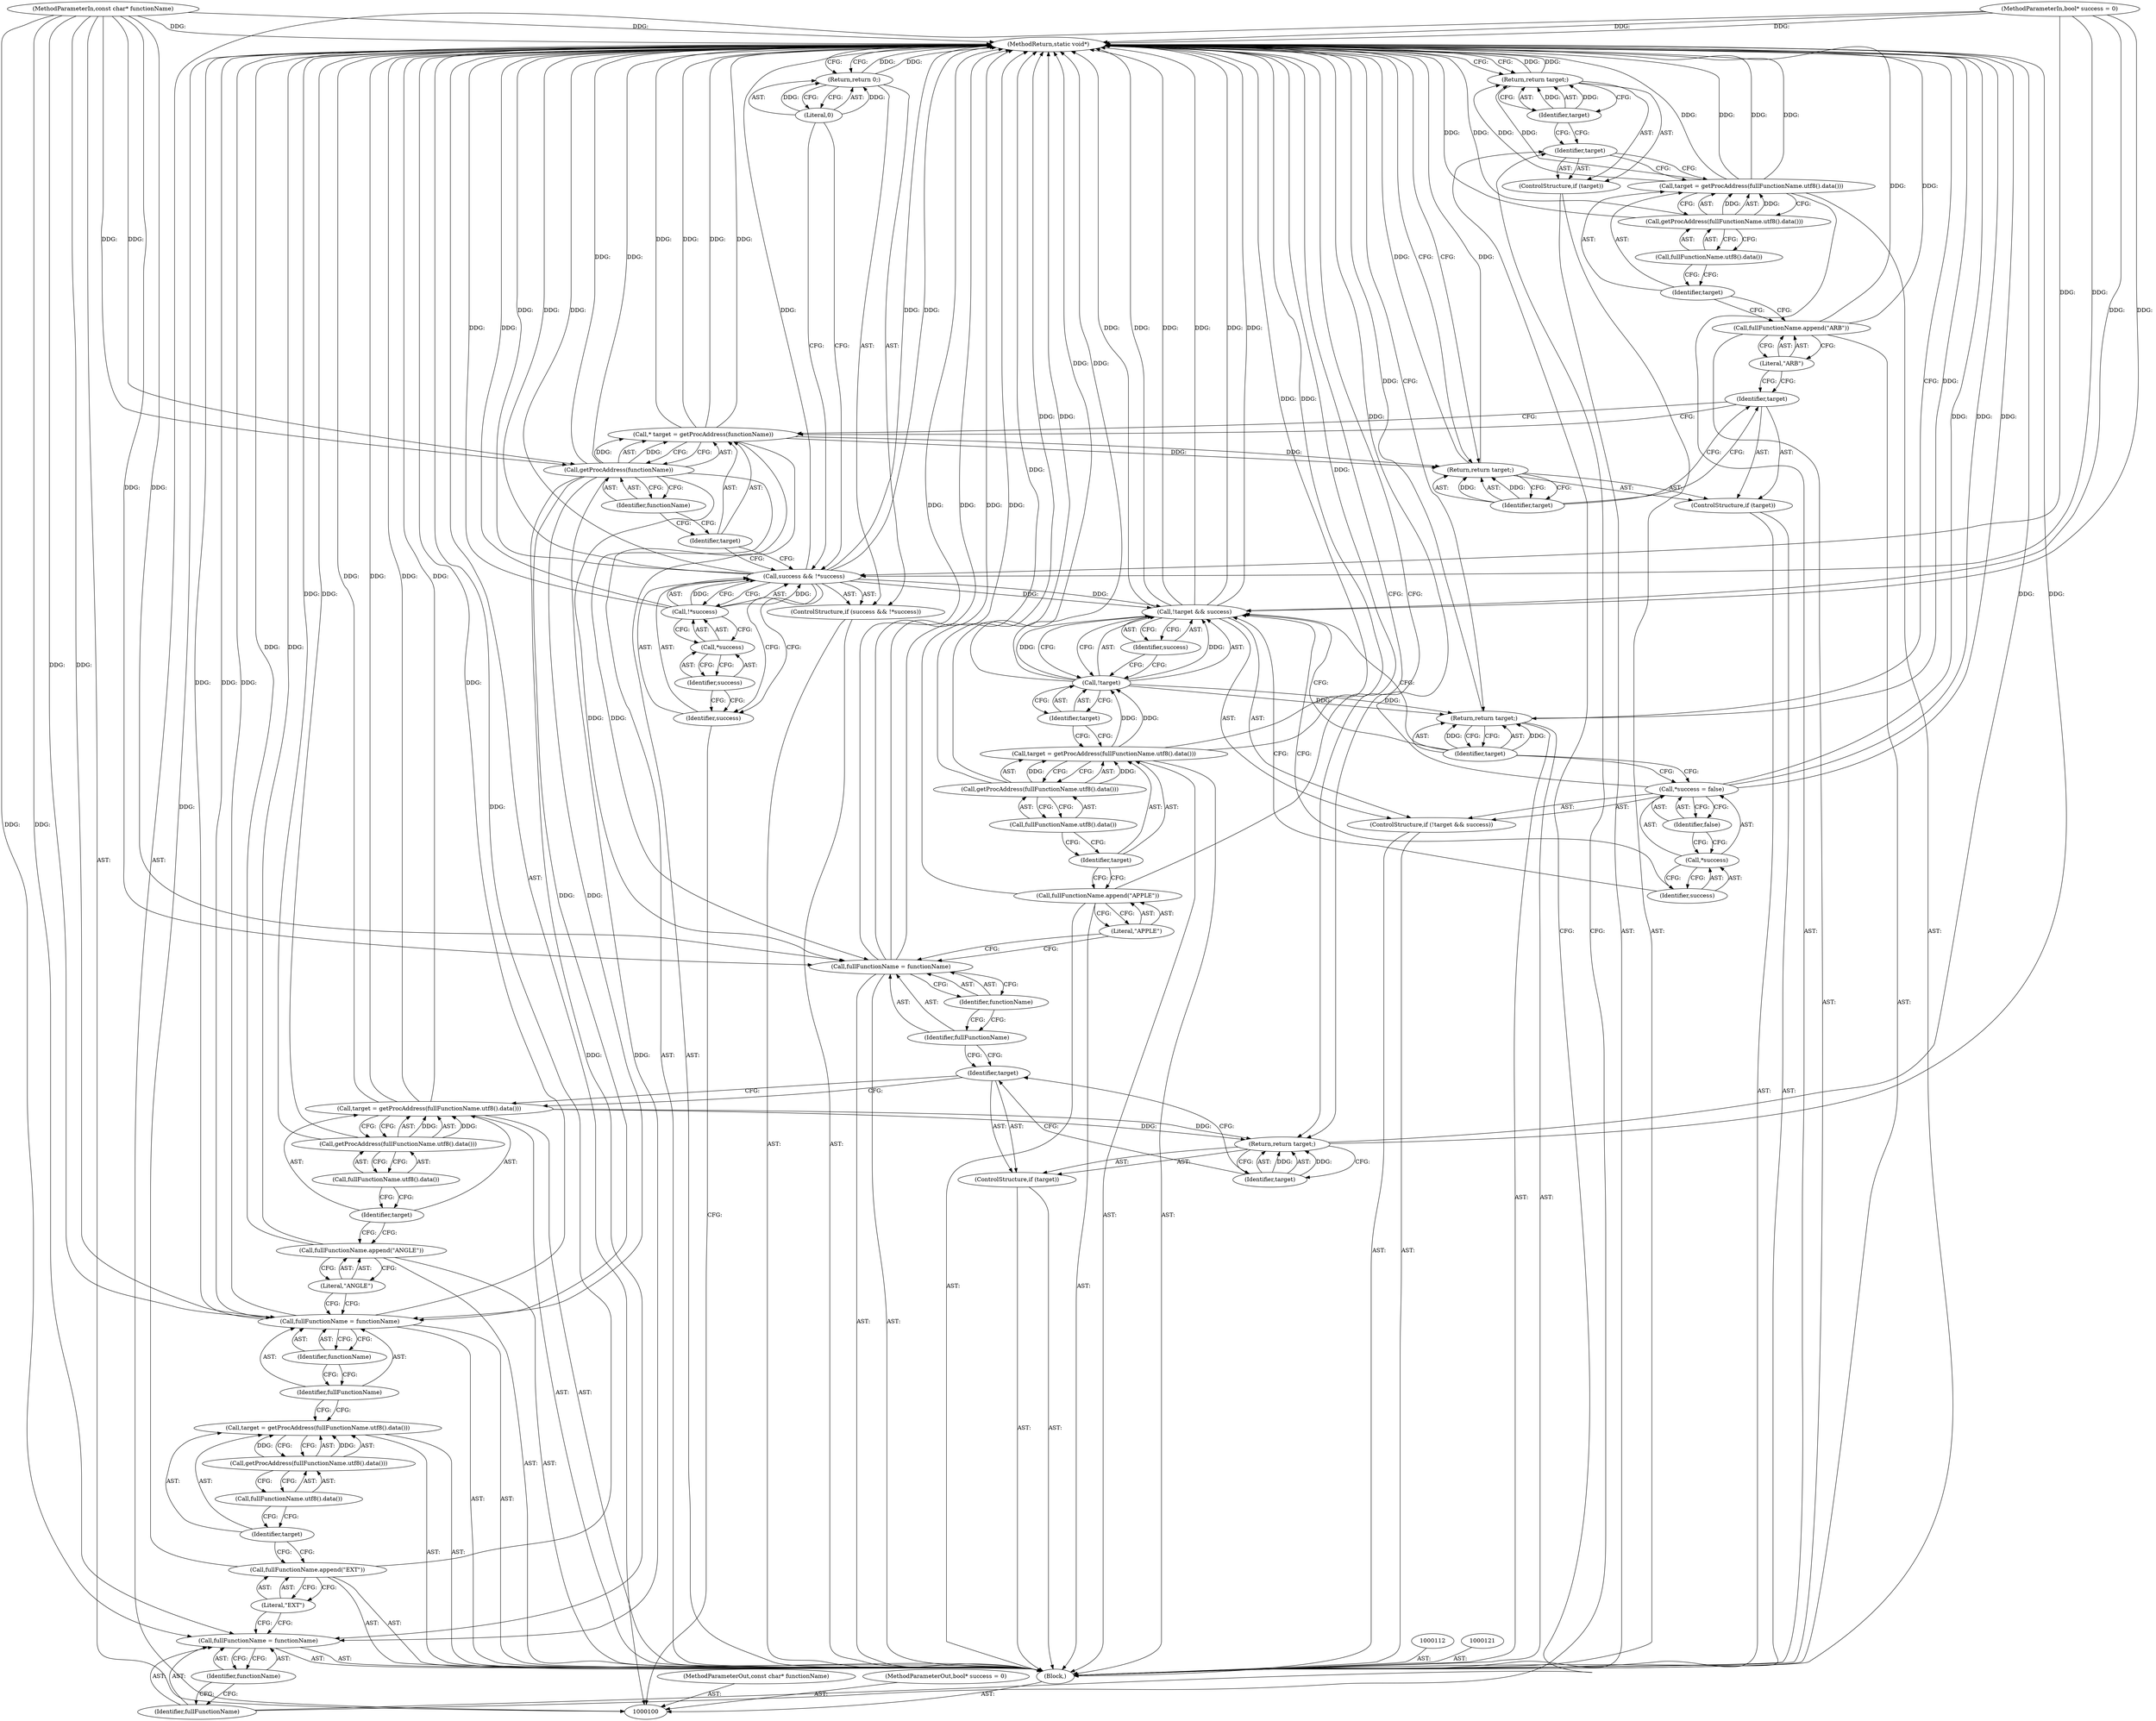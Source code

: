 digraph "0_Chrome_9f5ebcc99c8cd3a19be087be38f14c99cfe9e006" {
"1000174" [label="(MethodReturn,static void*)"];
"1000101" [label="(MethodParameterIn,const char* functionName)"];
"1000214" [label="(MethodParameterOut,const char* functionName)"];
"1000102" [label="(MethodParameterIn,bool* success = 0)"];
"1000215" [label="(MethodParameterOut,bool* success = 0)"];
"1000123" [label="(Literal,\"ARB\")"];
"1000122" [label="(Call,fullFunctionName.append(\"ARB\"))"];
"1000126" [label="(Call,getProcAddress(fullFunctionName.utf8().data()))"];
"1000127" [label="(Call,fullFunctionName.utf8().data())"];
"1000124" [label="(Call,target = getProcAddress(fullFunctionName.utf8().data()))"];
"1000125" [label="(Identifier,target)"];
"1000128" [label="(ControlStructure,if (target))"];
"1000129" [label="(Identifier,target)"];
"1000131" [label="(Identifier,target)"];
"1000130" [label="(Return,return target;)"];
"1000134" [label="(Identifier,functionName)"];
"1000132" [label="(Call,fullFunctionName = functionName)"];
"1000133" [label="(Identifier,fullFunctionName)"];
"1000136" [label="(Literal,\"EXT\")"];
"1000135" [label="(Call,fullFunctionName.append(\"EXT\"))"];
"1000139" [label="(Call,getProcAddress(fullFunctionName.utf8().data()))"];
"1000140" [label="(Call,fullFunctionName.utf8().data())"];
"1000137" [label="(Call,target = getProcAddress(fullFunctionName.utf8().data()))"];
"1000138" [label="(Identifier,target)"];
"1000103" [label="(Block,)"];
"1000143" [label="(Identifier,functionName)"];
"1000141" [label="(Call,fullFunctionName = functionName)"];
"1000142" [label="(Identifier,fullFunctionName)"];
"1000145" [label="(Literal,\"ANGLE\")"];
"1000144" [label="(Call,fullFunctionName.append(\"ANGLE\"))"];
"1000148" [label="(Call,getProcAddress(fullFunctionName.utf8().data()))"];
"1000149" [label="(Call,fullFunctionName.utf8().data())"];
"1000146" [label="(Call,target = getProcAddress(fullFunctionName.utf8().data()))"];
"1000147" [label="(Identifier,target)"];
"1000150" [label="(ControlStructure,if (target))"];
"1000151" [label="(Identifier,target)"];
"1000153" [label="(Identifier,target)"];
"1000152" [label="(Return,return target;)"];
"1000156" [label="(Identifier,functionName)"];
"1000154" [label="(Call,fullFunctionName = functionName)"];
"1000155" [label="(Identifier,fullFunctionName)"];
"1000158" [label="(Literal,\"APPLE\")"];
"1000157" [label="(Call,fullFunctionName.append(\"APPLE\"))"];
"1000161" [label="(Call,getProcAddress(fullFunctionName.utf8().data()))"];
"1000162" [label="(Call,fullFunctionName.utf8().data())"];
"1000159" [label="(Call,target = getProcAddress(fullFunctionName.utf8().data()))"];
"1000160" [label="(Identifier,target)"];
"1000107" [label="(Call,!*success)"];
"1000108" [label="(Call,*success)"];
"1000109" [label="(Identifier,success)"];
"1000104" [label="(ControlStructure,if (success && !*success))"];
"1000105" [label="(Call,success && !*success)"];
"1000106" [label="(Identifier,success)"];
"1000167" [label="(Identifier,success)"];
"1000163" [label="(ControlStructure,if (!target && success))"];
"1000164" [label="(Call,!target && success)"];
"1000165" [label="(Call,!target)"];
"1000166" [label="(Identifier,target)"];
"1000171" [label="(Identifier,false)"];
"1000168" [label="(Call,*success = false)"];
"1000169" [label="(Call,*success)"];
"1000170" [label="(Identifier,success)"];
"1000173" [label="(Identifier,target)"];
"1000172" [label="(Return,return target;)"];
"1000111" [label="(Literal,0)"];
"1000110" [label="(Return,return 0;)"];
"1000114" [label="(Identifier,target)"];
"1000115" [label="(Call,getProcAddress(functionName))"];
"1000116" [label="(Identifier,functionName)"];
"1000113" [label="(Call,* target = getProcAddress(functionName))"];
"1000117" [label="(ControlStructure,if (target))"];
"1000118" [label="(Identifier,target)"];
"1000120" [label="(Identifier,target)"];
"1000119" [label="(Return,return target;)"];
"1000174" -> "1000100"  [label="AST: "];
"1000174" -> "1000110"  [label="CFG: "];
"1000174" -> "1000119"  [label="CFG: "];
"1000174" -> "1000130"  [label="CFG: "];
"1000174" -> "1000152"  [label="CFG: "];
"1000174" -> "1000172"  [label="CFG: "];
"1000152" -> "1000174"  [label="DDG: "];
"1000119" -> "1000174"  [label="DDG: "];
"1000172" -> "1000174"  [label="DDG: "];
"1000130" -> "1000174"  [label="DDG: "];
"1000110" -> "1000174"  [label="DDG: "];
"1000141" -> "1000174"  [label="DDG: "];
"1000141" -> "1000174"  [label="DDG: "];
"1000124" -> "1000174"  [label="DDG: "];
"1000124" -> "1000174"  [label="DDG: "];
"1000107" -> "1000174"  [label="DDG: "];
"1000105" -> "1000174"  [label="DDG: "];
"1000105" -> "1000174"  [label="DDG: "];
"1000105" -> "1000174"  [label="DDG: "];
"1000168" -> "1000174"  [label="DDG: "];
"1000168" -> "1000174"  [label="DDG: "];
"1000157" -> "1000174"  [label="DDG: "];
"1000113" -> "1000174"  [label="DDG: "];
"1000113" -> "1000174"  [label="DDG: "];
"1000165" -> "1000174"  [label="DDG: "];
"1000126" -> "1000174"  [label="DDG: "];
"1000102" -> "1000174"  [label="DDG: "];
"1000154" -> "1000174"  [label="DDG: "];
"1000154" -> "1000174"  [label="DDG: "];
"1000164" -> "1000174"  [label="DDG: "];
"1000164" -> "1000174"  [label="DDG: "];
"1000164" -> "1000174"  [label="DDG: "];
"1000144" -> "1000174"  [label="DDG: "];
"1000148" -> "1000174"  [label="DDG: "];
"1000146" -> "1000174"  [label="DDG: "];
"1000146" -> "1000174"  [label="DDG: "];
"1000135" -> "1000174"  [label="DDG: "];
"1000101" -> "1000174"  [label="DDG: "];
"1000122" -> "1000174"  [label="DDG: "];
"1000161" -> "1000174"  [label="DDG: "];
"1000159" -> "1000174"  [label="DDG: "];
"1000115" -> "1000174"  [label="DDG: "];
"1000101" -> "1000100"  [label="AST: "];
"1000101" -> "1000174"  [label="DDG: "];
"1000101" -> "1000115"  [label="DDG: "];
"1000101" -> "1000132"  [label="DDG: "];
"1000101" -> "1000141"  [label="DDG: "];
"1000101" -> "1000154"  [label="DDG: "];
"1000214" -> "1000100"  [label="AST: "];
"1000102" -> "1000100"  [label="AST: "];
"1000102" -> "1000174"  [label="DDG: "];
"1000102" -> "1000105"  [label="DDG: "];
"1000102" -> "1000164"  [label="DDG: "];
"1000215" -> "1000100"  [label="AST: "];
"1000123" -> "1000122"  [label="AST: "];
"1000123" -> "1000118"  [label="CFG: "];
"1000122" -> "1000123"  [label="CFG: "];
"1000122" -> "1000103"  [label="AST: "];
"1000122" -> "1000123"  [label="CFG: "];
"1000123" -> "1000122"  [label="AST: "];
"1000125" -> "1000122"  [label="CFG: "];
"1000122" -> "1000174"  [label="DDG: "];
"1000126" -> "1000124"  [label="AST: "];
"1000126" -> "1000127"  [label="CFG: "];
"1000127" -> "1000126"  [label="AST: "];
"1000124" -> "1000126"  [label="CFG: "];
"1000126" -> "1000174"  [label="DDG: "];
"1000126" -> "1000124"  [label="DDG: "];
"1000127" -> "1000126"  [label="AST: "];
"1000127" -> "1000125"  [label="CFG: "];
"1000126" -> "1000127"  [label="CFG: "];
"1000124" -> "1000103"  [label="AST: "];
"1000124" -> "1000126"  [label="CFG: "];
"1000125" -> "1000124"  [label="AST: "];
"1000126" -> "1000124"  [label="AST: "];
"1000129" -> "1000124"  [label="CFG: "];
"1000124" -> "1000174"  [label="DDG: "];
"1000124" -> "1000174"  [label="DDG: "];
"1000126" -> "1000124"  [label="DDG: "];
"1000124" -> "1000130"  [label="DDG: "];
"1000125" -> "1000124"  [label="AST: "];
"1000125" -> "1000122"  [label="CFG: "];
"1000127" -> "1000125"  [label="CFG: "];
"1000128" -> "1000103"  [label="AST: "];
"1000129" -> "1000128"  [label="AST: "];
"1000130" -> "1000128"  [label="AST: "];
"1000129" -> "1000128"  [label="AST: "];
"1000129" -> "1000124"  [label="CFG: "];
"1000131" -> "1000129"  [label="CFG: "];
"1000133" -> "1000129"  [label="CFG: "];
"1000131" -> "1000130"  [label="AST: "];
"1000131" -> "1000129"  [label="CFG: "];
"1000130" -> "1000131"  [label="CFG: "];
"1000131" -> "1000130"  [label="DDG: "];
"1000130" -> "1000128"  [label="AST: "];
"1000130" -> "1000131"  [label="CFG: "];
"1000131" -> "1000130"  [label="AST: "];
"1000174" -> "1000130"  [label="CFG: "];
"1000130" -> "1000174"  [label="DDG: "];
"1000131" -> "1000130"  [label="DDG: "];
"1000124" -> "1000130"  [label="DDG: "];
"1000134" -> "1000132"  [label="AST: "];
"1000134" -> "1000133"  [label="CFG: "];
"1000132" -> "1000134"  [label="CFG: "];
"1000132" -> "1000103"  [label="AST: "];
"1000132" -> "1000134"  [label="CFG: "];
"1000133" -> "1000132"  [label="AST: "];
"1000134" -> "1000132"  [label="AST: "];
"1000136" -> "1000132"  [label="CFG: "];
"1000115" -> "1000132"  [label="DDG: "];
"1000101" -> "1000132"  [label="DDG: "];
"1000133" -> "1000132"  [label="AST: "];
"1000133" -> "1000129"  [label="CFG: "];
"1000134" -> "1000133"  [label="CFG: "];
"1000136" -> "1000135"  [label="AST: "];
"1000136" -> "1000132"  [label="CFG: "];
"1000135" -> "1000136"  [label="CFG: "];
"1000135" -> "1000103"  [label="AST: "];
"1000135" -> "1000136"  [label="CFG: "];
"1000136" -> "1000135"  [label="AST: "];
"1000138" -> "1000135"  [label="CFG: "];
"1000135" -> "1000174"  [label="DDG: "];
"1000139" -> "1000137"  [label="AST: "];
"1000139" -> "1000140"  [label="CFG: "];
"1000140" -> "1000139"  [label="AST: "];
"1000137" -> "1000139"  [label="CFG: "];
"1000139" -> "1000137"  [label="DDG: "];
"1000140" -> "1000139"  [label="AST: "];
"1000140" -> "1000138"  [label="CFG: "];
"1000139" -> "1000140"  [label="CFG: "];
"1000137" -> "1000103"  [label="AST: "];
"1000137" -> "1000139"  [label="CFG: "];
"1000138" -> "1000137"  [label="AST: "];
"1000139" -> "1000137"  [label="AST: "];
"1000142" -> "1000137"  [label="CFG: "];
"1000139" -> "1000137"  [label="DDG: "];
"1000138" -> "1000137"  [label="AST: "];
"1000138" -> "1000135"  [label="CFG: "];
"1000140" -> "1000138"  [label="CFG: "];
"1000103" -> "1000100"  [label="AST: "];
"1000104" -> "1000103"  [label="AST: "];
"1000112" -> "1000103"  [label="AST: "];
"1000113" -> "1000103"  [label="AST: "];
"1000117" -> "1000103"  [label="AST: "];
"1000121" -> "1000103"  [label="AST: "];
"1000122" -> "1000103"  [label="AST: "];
"1000124" -> "1000103"  [label="AST: "];
"1000128" -> "1000103"  [label="AST: "];
"1000132" -> "1000103"  [label="AST: "];
"1000135" -> "1000103"  [label="AST: "];
"1000137" -> "1000103"  [label="AST: "];
"1000141" -> "1000103"  [label="AST: "];
"1000144" -> "1000103"  [label="AST: "];
"1000146" -> "1000103"  [label="AST: "];
"1000150" -> "1000103"  [label="AST: "];
"1000154" -> "1000103"  [label="AST: "];
"1000157" -> "1000103"  [label="AST: "];
"1000159" -> "1000103"  [label="AST: "];
"1000163" -> "1000103"  [label="AST: "];
"1000172" -> "1000103"  [label="AST: "];
"1000143" -> "1000141"  [label="AST: "];
"1000143" -> "1000142"  [label="CFG: "];
"1000141" -> "1000143"  [label="CFG: "];
"1000141" -> "1000103"  [label="AST: "];
"1000141" -> "1000143"  [label="CFG: "];
"1000142" -> "1000141"  [label="AST: "];
"1000143" -> "1000141"  [label="AST: "];
"1000145" -> "1000141"  [label="CFG: "];
"1000141" -> "1000174"  [label="DDG: "];
"1000141" -> "1000174"  [label="DDG: "];
"1000101" -> "1000141"  [label="DDG: "];
"1000115" -> "1000141"  [label="DDG: "];
"1000142" -> "1000141"  [label="AST: "];
"1000142" -> "1000137"  [label="CFG: "];
"1000143" -> "1000142"  [label="CFG: "];
"1000145" -> "1000144"  [label="AST: "];
"1000145" -> "1000141"  [label="CFG: "];
"1000144" -> "1000145"  [label="CFG: "];
"1000144" -> "1000103"  [label="AST: "];
"1000144" -> "1000145"  [label="CFG: "];
"1000145" -> "1000144"  [label="AST: "];
"1000147" -> "1000144"  [label="CFG: "];
"1000144" -> "1000174"  [label="DDG: "];
"1000148" -> "1000146"  [label="AST: "];
"1000148" -> "1000149"  [label="CFG: "];
"1000149" -> "1000148"  [label="AST: "];
"1000146" -> "1000148"  [label="CFG: "];
"1000148" -> "1000174"  [label="DDG: "];
"1000148" -> "1000146"  [label="DDG: "];
"1000149" -> "1000148"  [label="AST: "];
"1000149" -> "1000147"  [label="CFG: "];
"1000148" -> "1000149"  [label="CFG: "];
"1000146" -> "1000103"  [label="AST: "];
"1000146" -> "1000148"  [label="CFG: "];
"1000147" -> "1000146"  [label="AST: "];
"1000148" -> "1000146"  [label="AST: "];
"1000151" -> "1000146"  [label="CFG: "];
"1000146" -> "1000174"  [label="DDG: "];
"1000146" -> "1000174"  [label="DDG: "];
"1000148" -> "1000146"  [label="DDG: "];
"1000146" -> "1000152"  [label="DDG: "];
"1000147" -> "1000146"  [label="AST: "];
"1000147" -> "1000144"  [label="CFG: "];
"1000149" -> "1000147"  [label="CFG: "];
"1000150" -> "1000103"  [label="AST: "];
"1000151" -> "1000150"  [label="AST: "];
"1000152" -> "1000150"  [label="AST: "];
"1000151" -> "1000150"  [label="AST: "];
"1000151" -> "1000146"  [label="CFG: "];
"1000153" -> "1000151"  [label="CFG: "];
"1000155" -> "1000151"  [label="CFG: "];
"1000153" -> "1000152"  [label="AST: "];
"1000153" -> "1000151"  [label="CFG: "];
"1000152" -> "1000153"  [label="CFG: "];
"1000153" -> "1000152"  [label="DDG: "];
"1000152" -> "1000150"  [label="AST: "];
"1000152" -> "1000153"  [label="CFG: "];
"1000153" -> "1000152"  [label="AST: "];
"1000174" -> "1000152"  [label="CFG: "];
"1000152" -> "1000174"  [label="DDG: "];
"1000153" -> "1000152"  [label="DDG: "];
"1000146" -> "1000152"  [label="DDG: "];
"1000156" -> "1000154"  [label="AST: "];
"1000156" -> "1000155"  [label="CFG: "];
"1000154" -> "1000156"  [label="CFG: "];
"1000154" -> "1000103"  [label="AST: "];
"1000154" -> "1000156"  [label="CFG: "];
"1000155" -> "1000154"  [label="AST: "];
"1000156" -> "1000154"  [label="AST: "];
"1000158" -> "1000154"  [label="CFG: "];
"1000154" -> "1000174"  [label="DDG: "];
"1000154" -> "1000174"  [label="DDG: "];
"1000101" -> "1000154"  [label="DDG: "];
"1000115" -> "1000154"  [label="DDG: "];
"1000155" -> "1000154"  [label="AST: "];
"1000155" -> "1000151"  [label="CFG: "];
"1000156" -> "1000155"  [label="CFG: "];
"1000158" -> "1000157"  [label="AST: "];
"1000158" -> "1000154"  [label="CFG: "];
"1000157" -> "1000158"  [label="CFG: "];
"1000157" -> "1000103"  [label="AST: "];
"1000157" -> "1000158"  [label="CFG: "];
"1000158" -> "1000157"  [label="AST: "];
"1000160" -> "1000157"  [label="CFG: "];
"1000157" -> "1000174"  [label="DDG: "];
"1000161" -> "1000159"  [label="AST: "];
"1000161" -> "1000162"  [label="CFG: "];
"1000162" -> "1000161"  [label="AST: "];
"1000159" -> "1000161"  [label="CFG: "];
"1000161" -> "1000174"  [label="DDG: "];
"1000161" -> "1000159"  [label="DDG: "];
"1000162" -> "1000161"  [label="AST: "];
"1000162" -> "1000160"  [label="CFG: "];
"1000161" -> "1000162"  [label="CFG: "];
"1000159" -> "1000103"  [label="AST: "];
"1000159" -> "1000161"  [label="CFG: "];
"1000160" -> "1000159"  [label="AST: "];
"1000161" -> "1000159"  [label="AST: "];
"1000166" -> "1000159"  [label="CFG: "];
"1000159" -> "1000174"  [label="DDG: "];
"1000161" -> "1000159"  [label="DDG: "];
"1000159" -> "1000165"  [label="DDG: "];
"1000160" -> "1000159"  [label="AST: "];
"1000160" -> "1000157"  [label="CFG: "];
"1000162" -> "1000160"  [label="CFG: "];
"1000107" -> "1000105"  [label="AST: "];
"1000107" -> "1000108"  [label="CFG: "];
"1000108" -> "1000107"  [label="AST: "];
"1000105" -> "1000107"  [label="CFG: "];
"1000107" -> "1000174"  [label="DDG: "];
"1000107" -> "1000105"  [label="DDG: "];
"1000108" -> "1000107"  [label="AST: "];
"1000108" -> "1000109"  [label="CFG: "];
"1000109" -> "1000108"  [label="AST: "];
"1000107" -> "1000108"  [label="CFG: "];
"1000109" -> "1000108"  [label="AST: "];
"1000109" -> "1000106"  [label="CFG: "];
"1000108" -> "1000109"  [label="CFG: "];
"1000104" -> "1000103"  [label="AST: "];
"1000105" -> "1000104"  [label="AST: "];
"1000110" -> "1000104"  [label="AST: "];
"1000105" -> "1000104"  [label="AST: "];
"1000105" -> "1000106"  [label="CFG: "];
"1000105" -> "1000107"  [label="CFG: "];
"1000106" -> "1000105"  [label="AST: "];
"1000107" -> "1000105"  [label="AST: "];
"1000111" -> "1000105"  [label="CFG: "];
"1000114" -> "1000105"  [label="CFG: "];
"1000105" -> "1000174"  [label="DDG: "];
"1000105" -> "1000174"  [label="DDG: "];
"1000105" -> "1000174"  [label="DDG: "];
"1000102" -> "1000105"  [label="DDG: "];
"1000107" -> "1000105"  [label="DDG: "];
"1000105" -> "1000164"  [label="DDG: "];
"1000106" -> "1000105"  [label="AST: "];
"1000106" -> "1000100"  [label="CFG: "];
"1000109" -> "1000106"  [label="CFG: "];
"1000105" -> "1000106"  [label="CFG: "];
"1000167" -> "1000164"  [label="AST: "];
"1000167" -> "1000165"  [label="CFG: "];
"1000164" -> "1000167"  [label="CFG: "];
"1000163" -> "1000103"  [label="AST: "];
"1000164" -> "1000163"  [label="AST: "];
"1000168" -> "1000163"  [label="AST: "];
"1000164" -> "1000163"  [label="AST: "];
"1000164" -> "1000165"  [label="CFG: "];
"1000164" -> "1000167"  [label="CFG: "];
"1000165" -> "1000164"  [label="AST: "];
"1000167" -> "1000164"  [label="AST: "];
"1000170" -> "1000164"  [label="CFG: "];
"1000173" -> "1000164"  [label="CFG: "];
"1000164" -> "1000174"  [label="DDG: "];
"1000164" -> "1000174"  [label="DDG: "];
"1000164" -> "1000174"  [label="DDG: "];
"1000165" -> "1000164"  [label="DDG: "];
"1000105" -> "1000164"  [label="DDG: "];
"1000102" -> "1000164"  [label="DDG: "];
"1000165" -> "1000164"  [label="AST: "];
"1000165" -> "1000166"  [label="CFG: "];
"1000166" -> "1000165"  [label="AST: "];
"1000167" -> "1000165"  [label="CFG: "];
"1000164" -> "1000165"  [label="CFG: "];
"1000165" -> "1000174"  [label="DDG: "];
"1000165" -> "1000164"  [label="DDG: "];
"1000159" -> "1000165"  [label="DDG: "];
"1000165" -> "1000172"  [label="DDG: "];
"1000166" -> "1000165"  [label="AST: "];
"1000166" -> "1000159"  [label="CFG: "];
"1000165" -> "1000166"  [label="CFG: "];
"1000171" -> "1000168"  [label="AST: "];
"1000171" -> "1000169"  [label="CFG: "];
"1000168" -> "1000171"  [label="CFG: "];
"1000168" -> "1000163"  [label="AST: "];
"1000168" -> "1000171"  [label="CFG: "];
"1000169" -> "1000168"  [label="AST: "];
"1000171" -> "1000168"  [label="AST: "];
"1000173" -> "1000168"  [label="CFG: "];
"1000168" -> "1000174"  [label="DDG: "];
"1000168" -> "1000174"  [label="DDG: "];
"1000169" -> "1000168"  [label="AST: "];
"1000169" -> "1000170"  [label="CFG: "];
"1000170" -> "1000169"  [label="AST: "];
"1000171" -> "1000169"  [label="CFG: "];
"1000170" -> "1000169"  [label="AST: "];
"1000170" -> "1000164"  [label="CFG: "];
"1000169" -> "1000170"  [label="CFG: "];
"1000173" -> "1000172"  [label="AST: "];
"1000173" -> "1000168"  [label="CFG: "];
"1000173" -> "1000164"  [label="CFG: "];
"1000172" -> "1000173"  [label="CFG: "];
"1000173" -> "1000172"  [label="DDG: "];
"1000172" -> "1000103"  [label="AST: "];
"1000172" -> "1000173"  [label="CFG: "];
"1000173" -> "1000172"  [label="AST: "];
"1000174" -> "1000172"  [label="CFG: "];
"1000172" -> "1000174"  [label="DDG: "];
"1000173" -> "1000172"  [label="DDG: "];
"1000165" -> "1000172"  [label="DDG: "];
"1000111" -> "1000110"  [label="AST: "];
"1000111" -> "1000105"  [label="CFG: "];
"1000110" -> "1000111"  [label="CFG: "];
"1000111" -> "1000110"  [label="DDG: "];
"1000110" -> "1000104"  [label="AST: "];
"1000110" -> "1000111"  [label="CFG: "];
"1000111" -> "1000110"  [label="AST: "];
"1000174" -> "1000110"  [label="CFG: "];
"1000110" -> "1000174"  [label="DDG: "];
"1000111" -> "1000110"  [label="DDG: "];
"1000114" -> "1000113"  [label="AST: "];
"1000114" -> "1000105"  [label="CFG: "];
"1000116" -> "1000114"  [label="CFG: "];
"1000115" -> "1000113"  [label="AST: "];
"1000115" -> "1000116"  [label="CFG: "];
"1000116" -> "1000115"  [label="AST: "];
"1000113" -> "1000115"  [label="CFG: "];
"1000115" -> "1000174"  [label="DDG: "];
"1000115" -> "1000113"  [label="DDG: "];
"1000101" -> "1000115"  [label="DDG: "];
"1000115" -> "1000132"  [label="DDG: "];
"1000115" -> "1000141"  [label="DDG: "];
"1000115" -> "1000154"  [label="DDG: "];
"1000116" -> "1000115"  [label="AST: "];
"1000116" -> "1000114"  [label="CFG: "];
"1000115" -> "1000116"  [label="CFG: "];
"1000113" -> "1000103"  [label="AST: "];
"1000113" -> "1000115"  [label="CFG: "];
"1000114" -> "1000113"  [label="AST: "];
"1000115" -> "1000113"  [label="AST: "];
"1000118" -> "1000113"  [label="CFG: "];
"1000113" -> "1000174"  [label="DDG: "];
"1000113" -> "1000174"  [label="DDG: "];
"1000115" -> "1000113"  [label="DDG: "];
"1000113" -> "1000119"  [label="DDG: "];
"1000117" -> "1000103"  [label="AST: "];
"1000118" -> "1000117"  [label="AST: "];
"1000119" -> "1000117"  [label="AST: "];
"1000118" -> "1000117"  [label="AST: "];
"1000118" -> "1000113"  [label="CFG: "];
"1000120" -> "1000118"  [label="CFG: "];
"1000123" -> "1000118"  [label="CFG: "];
"1000120" -> "1000119"  [label="AST: "];
"1000120" -> "1000118"  [label="CFG: "];
"1000119" -> "1000120"  [label="CFG: "];
"1000120" -> "1000119"  [label="DDG: "];
"1000119" -> "1000117"  [label="AST: "];
"1000119" -> "1000120"  [label="CFG: "];
"1000120" -> "1000119"  [label="AST: "];
"1000174" -> "1000119"  [label="CFG: "];
"1000119" -> "1000174"  [label="DDG: "];
"1000120" -> "1000119"  [label="DDG: "];
"1000113" -> "1000119"  [label="DDG: "];
}
